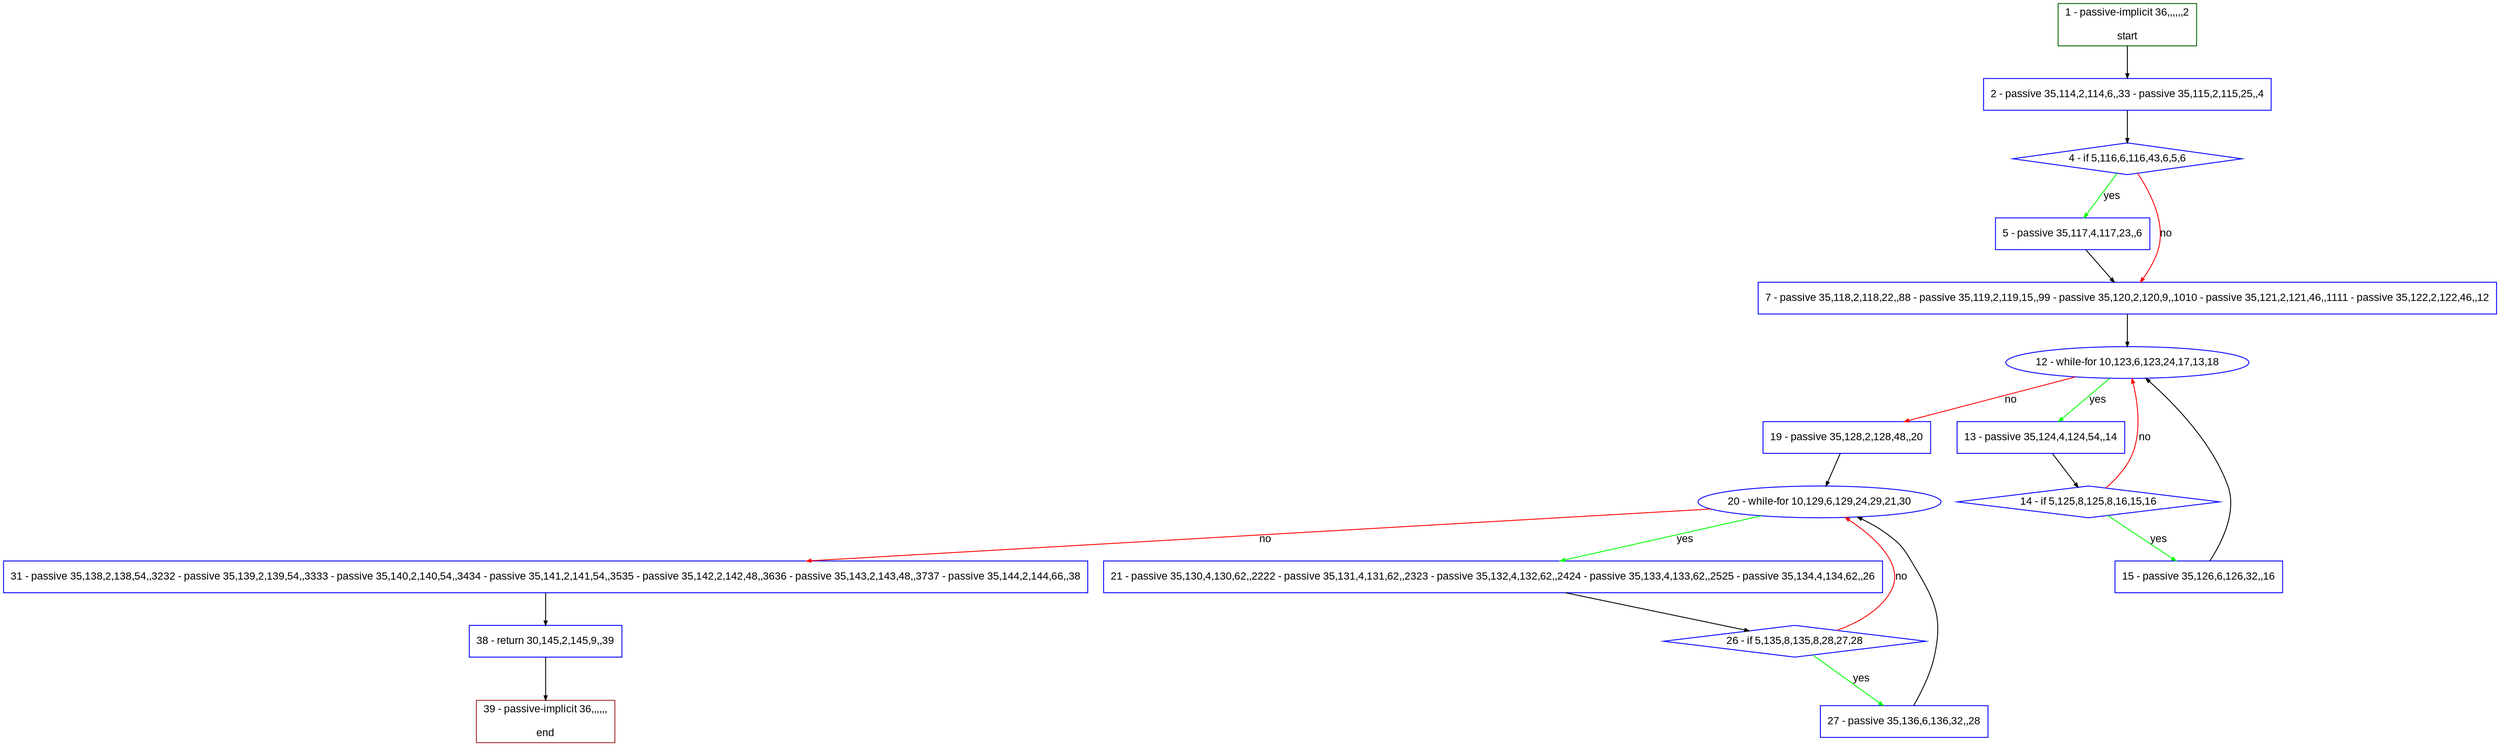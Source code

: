 digraph "" {
  graph [pack="true", label="", fontsize="12", packmode="clust", fontname="Arial", fillcolor="#FFFFCC", bgcolor="white", style="rounded,filled", compound="true"];
  node [node_initialized="no", label="", color="grey", fontsize="12", fillcolor="white", fontname="Arial", style="filled", shape="rectangle", compound="true", fixedsize="false"];
  edge [fontcolor="black", arrowhead="normal", arrowtail="none", arrowsize="0.5", ltail="", label="", color="black", fontsize="12", lhead="", fontname="Arial", dir="forward", compound="true"];
  __N1 [label="2 - passive 35,114,2,114,6,,33 - passive 35,115,2,115,25,,4", color="#0000ff", fillcolor="#ffffff", style="filled", shape="box"];
  __N2 [label="1 - passive-implicit 36,,,,,,2\n\nstart", color="#006400", fillcolor="#ffffff", style="filled", shape="box"];
  __N3 [label="4 - if 5,116,6,116,43,6,5,6", color="#0000ff", fillcolor="#ffffff", style="filled", shape="diamond"];
  __N4 [label="5 - passive 35,117,4,117,23,,6", color="#0000ff", fillcolor="#ffffff", style="filled", shape="box"];
  __N5 [label="7 - passive 35,118,2,118,22,,88 - passive 35,119,2,119,15,,99 - passive 35,120,2,120,9,,1010 - passive 35,121,2,121,46,,1111 - passive 35,122,2,122,46,,12", color="#0000ff", fillcolor="#ffffff", style="filled", shape="box"];
  __N6 [label="12 - while-for 10,123,6,123,24,17,13,18", color="#0000ff", fillcolor="#ffffff", style="filled", shape="oval"];
  __N7 [label="13 - passive 35,124,4,124,54,,14", color="#0000ff", fillcolor="#ffffff", style="filled", shape="box"];
  __N8 [label="19 - passive 35,128,2,128,48,,20", color="#0000ff", fillcolor="#ffffff", style="filled", shape="box"];
  __N9 [label="14 - if 5,125,8,125,8,16,15,16", color="#0000ff", fillcolor="#ffffff", style="filled", shape="diamond"];
  __N10 [label="15 - passive 35,126,6,126,32,,16", color="#0000ff", fillcolor="#ffffff", style="filled", shape="box"];
  __N11 [label="20 - while-for 10,129,6,129,24,29,21,30", color="#0000ff", fillcolor="#ffffff", style="filled", shape="oval"];
  __N12 [label="21 - passive 35,130,4,130,62,,2222 - passive 35,131,4,131,62,,2323 - passive 35,132,4,132,62,,2424 - passive 35,133,4,133,62,,2525 - passive 35,134,4,134,62,,26", color="#0000ff", fillcolor="#ffffff", style="filled", shape="box"];
  __N13 [label="31 - passive 35,138,2,138,54,,3232 - passive 35,139,2,139,54,,3333 - passive 35,140,2,140,54,,3434 - passive 35,141,2,141,54,,3535 - passive 35,142,2,142,48,,3636 - passive 35,143,2,143,48,,3737 - passive 35,144,2,144,66,,38", color="#0000ff", fillcolor="#ffffff", style="filled", shape="box"];
  __N14 [label="26 - if 5,135,8,135,8,28,27,28", color="#0000ff", fillcolor="#ffffff", style="filled", shape="diamond"];
  __N15 [label="27 - passive 35,136,6,136,32,,28", color="#0000ff", fillcolor="#ffffff", style="filled", shape="box"];
  __N16 [label="38 - return 30,145,2,145,9,,39", color="#0000ff", fillcolor="#ffffff", style="filled", shape="box"];
  __N17 [label="39 - passive-implicit 36,,,,,,\n\nend", color="#a52a2a", fillcolor="#ffffff", style="filled", shape="box"];
  __N2 -> __N1 [arrowhead="normal", arrowtail="none", color="#000000", label="", dir="forward"];
  __N1 -> __N3 [arrowhead="normal", arrowtail="none", color="#000000", label="", dir="forward"];
  __N3 -> __N4 [arrowhead="normal", arrowtail="none", color="#00ff00", label="yes", dir="forward"];
  __N3 -> __N5 [arrowhead="normal", arrowtail="none", color="#ff0000", label="no", dir="forward"];
  __N4 -> __N5 [arrowhead="normal", arrowtail="none", color="#000000", label="", dir="forward"];
  __N5 -> __N6 [arrowhead="normal", arrowtail="none", color="#000000", label="", dir="forward"];
  __N6 -> __N7 [arrowhead="normal", arrowtail="none", color="#00ff00", label="yes", dir="forward"];
  __N6 -> __N8 [arrowhead="normal", arrowtail="none", color="#ff0000", label="no", dir="forward"];
  __N7 -> __N9 [arrowhead="normal", arrowtail="none", color="#000000", label="", dir="forward"];
  __N9 -> __N6 [arrowhead="normal", arrowtail="none", color="#ff0000", label="no", dir="forward"];
  __N9 -> __N10 [arrowhead="normal", arrowtail="none", color="#00ff00", label="yes", dir="forward"];
  __N10 -> __N6 [arrowhead="normal", arrowtail="none", color="#000000", label="", dir="forward"];
  __N8 -> __N11 [arrowhead="normal", arrowtail="none", color="#000000", label="", dir="forward"];
  __N11 -> __N12 [arrowhead="normal", arrowtail="none", color="#00ff00", label="yes", dir="forward"];
  __N11 -> __N13 [arrowhead="normal", arrowtail="none", color="#ff0000", label="no", dir="forward"];
  __N12 -> __N14 [arrowhead="normal", arrowtail="none", color="#000000", label="", dir="forward"];
  __N14 -> __N11 [arrowhead="normal", arrowtail="none", color="#ff0000", label="no", dir="forward"];
  __N14 -> __N15 [arrowhead="normal", arrowtail="none", color="#00ff00", label="yes", dir="forward"];
  __N15 -> __N11 [arrowhead="normal", arrowtail="none", color="#000000", label="", dir="forward"];
  __N13 -> __N16 [arrowhead="normal", arrowtail="none", color="#000000", label="", dir="forward"];
  __N16 -> __N17 [arrowhead="normal", arrowtail="none", color="#000000", label="", dir="forward"];
}
